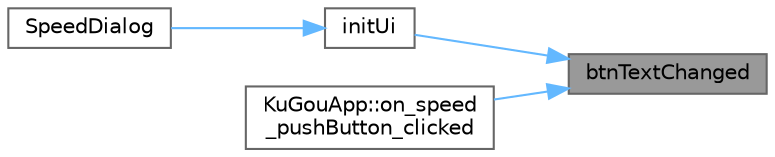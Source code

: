digraph "btnTextChanged"
{
 // LATEX_PDF_SIZE
  bgcolor="transparent";
  edge [fontname=Helvetica,fontsize=10,labelfontname=Helvetica,labelfontsize=10];
  node [fontname=Helvetica,fontsize=10,shape=box,height=0.2,width=0.4];
  rankdir="RL";
  Node1 [id="Node000001",label="btnTextChanged",height=0.2,width=0.4,color="gray40", fillcolor="grey60", style="filled", fontcolor="black",tooltip="按钮文本变化信号"];
  Node1 -> Node2 [id="edge1_Node000001_Node000002",dir="back",color="steelblue1",style="solid",tooltip=" "];
  Node2 [id="Node000002",label="initUi",height=0.2,width=0.4,color="grey40", fillcolor="white", style="filled",URL="$class_speed_dialog.html#afba6e95967cc3eb25fd518f7bde6ec04",tooltip="初始化界面"];
  Node2 -> Node3 [id="edge2_Node000002_Node000003",dir="back",color="steelblue1",style="solid",tooltip=" "];
  Node3 [id="Node000003",label="SpeedDialog",height=0.2,width=0.4,color="grey40", fillcolor="white", style="filled",URL="$class_speed_dialog.html#ada6e58819a0fcd5c0f4603415a88a628",tooltip="构造函数"];
  Node1 -> Node4 [id="edge3_Node000001_Node000004",dir="back",color="steelblue1",style="solid",tooltip=" "];
  Node4 [id="Node000004",label="KuGouApp::on_speed\l_pushButton_clicked",height=0.2,width=0.4,color="grey40", fillcolor="white", style="filled",URL="$class_ku_gou_app.html#ad2feed5214cef6df68fee72b02aa83e8",tooltip="速度选择按钮点击槽函数"];
}
